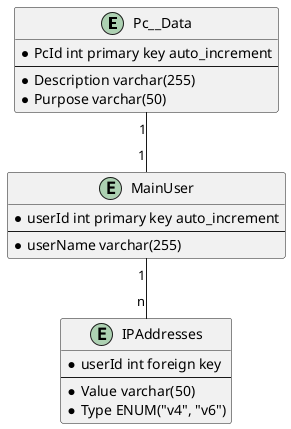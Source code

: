 @startuml
entity Pc__Data {
    * PcId int primary key auto_increment
    --
    * Description varchar(255)
    * Purpose varchar(50)
}

entity MainUser {
    * userId int primary key auto_increment
    --
    * userName varchar(255)
}

entity IPAddresses{
    * userId int foreign key 
    --
    * Value varchar(50)
    * Type ENUM("v4", "v6")
}

MainUser "1" -- "n" IPAddresses
Pc__Data "1" -- "1" MainUser
@enduml